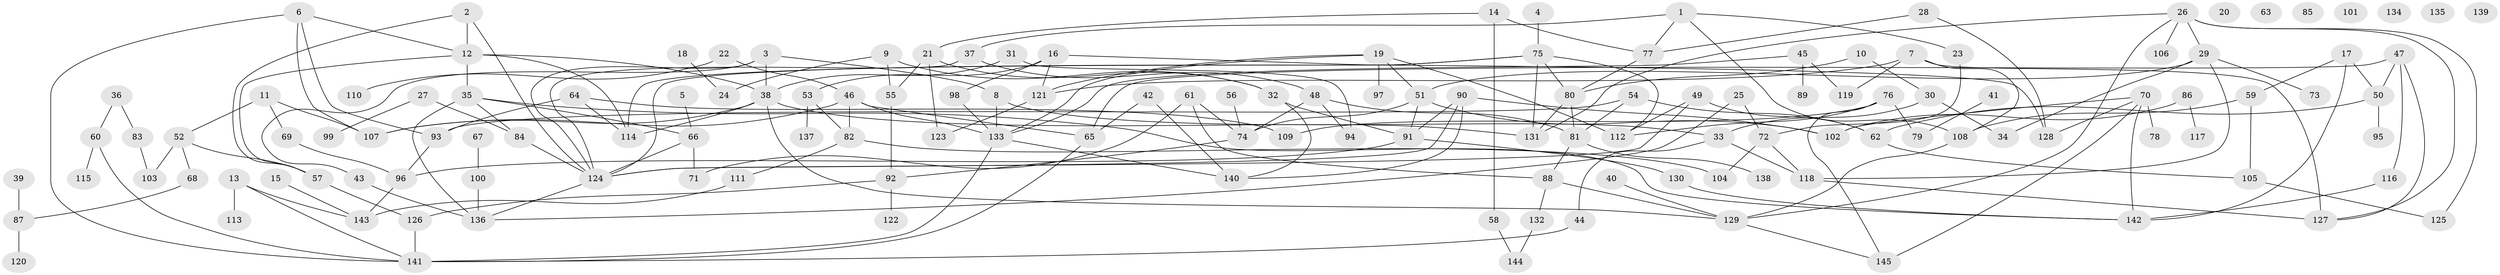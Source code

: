 // coarse degree distribution, {4: 0.1326530612244898, 6: 0.07142857142857142, 1: 0.21428571428571427, 5: 0.1326530612244898, 3: 0.10204081632653061, 8: 0.05102040816326531, 0: 0.07142857142857142, 2: 0.17346938775510204, 7: 0.04081632653061224, 10: 0.01020408163265306}
// Generated by graph-tools (version 1.1) at 2025/41/03/06/25 10:41:22]
// undirected, 145 vertices, 211 edges
graph export_dot {
graph [start="1"]
  node [color=gray90,style=filled];
  1;
  2;
  3;
  4;
  5;
  6;
  7;
  8;
  9;
  10;
  11;
  12;
  13;
  14;
  15;
  16;
  17;
  18;
  19;
  20;
  21;
  22;
  23;
  24;
  25;
  26;
  27;
  28;
  29;
  30;
  31;
  32;
  33;
  34;
  35;
  36;
  37;
  38;
  39;
  40;
  41;
  42;
  43;
  44;
  45;
  46;
  47;
  48;
  49;
  50;
  51;
  52;
  53;
  54;
  55;
  56;
  57;
  58;
  59;
  60;
  61;
  62;
  63;
  64;
  65;
  66;
  67;
  68;
  69;
  70;
  71;
  72;
  73;
  74;
  75;
  76;
  77;
  78;
  79;
  80;
  81;
  82;
  83;
  84;
  85;
  86;
  87;
  88;
  89;
  90;
  91;
  92;
  93;
  94;
  95;
  96;
  97;
  98;
  99;
  100;
  101;
  102;
  103;
  104;
  105;
  106;
  107;
  108;
  109;
  110;
  111;
  112;
  113;
  114;
  115;
  116;
  117;
  118;
  119;
  120;
  121;
  122;
  123;
  124;
  125;
  126;
  127;
  128;
  129;
  130;
  131;
  132;
  133;
  134;
  135;
  136;
  137;
  138;
  139;
  140;
  141;
  142;
  143;
  144;
  145;
  1 -- 23;
  1 -- 37;
  1 -- 77;
  1 -- 108;
  2 -- 12;
  2 -- 57;
  2 -- 124;
  3 -- 8;
  3 -- 38;
  3 -- 43;
  3 -- 124;
  4 -- 75;
  5 -- 66;
  6 -- 12;
  6 -- 93;
  6 -- 107;
  6 -- 141;
  7 -- 108;
  7 -- 119;
  7 -- 121;
  7 -- 127;
  8 -- 33;
  8 -- 133;
  9 -- 24;
  9 -- 32;
  9 -- 55;
  10 -- 30;
  10 -- 80;
  11 -- 52;
  11 -- 69;
  11 -- 107;
  12 -- 35;
  12 -- 38;
  12 -- 57;
  12 -- 114;
  13 -- 113;
  13 -- 141;
  13 -- 143;
  14 -- 21;
  14 -- 58;
  14 -- 77;
  15 -- 143;
  16 -- 53;
  16 -- 98;
  16 -- 121;
  16 -- 128;
  17 -- 50;
  17 -- 59;
  17 -- 142;
  18 -- 24;
  19 -- 51;
  19 -- 97;
  19 -- 112;
  19 -- 121;
  19 -- 133;
  21 -- 32;
  21 -- 55;
  21 -- 123;
  22 -- 46;
  22 -- 110;
  23 -- 72;
  25 -- 72;
  25 -- 136;
  26 -- 29;
  26 -- 106;
  26 -- 125;
  26 -- 127;
  26 -- 129;
  26 -- 131;
  27 -- 84;
  27 -- 99;
  28 -- 77;
  28 -- 128;
  29 -- 34;
  29 -- 51;
  29 -- 73;
  29 -- 118;
  30 -- 33;
  30 -- 34;
  31 -- 38;
  31 -- 94;
  32 -- 91;
  32 -- 140;
  33 -- 44;
  33 -- 118;
  35 -- 66;
  35 -- 84;
  35 -- 136;
  35 -- 142;
  36 -- 60;
  36 -- 83;
  37 -- 48;
  37 -- 124;
  38 -- 107;
  38 -- 114;
  38 -- 129;
  38 -- 131;
  39 -- 87;
  40 -- 129;
  41 -- 79;
  42 -- 65;
  42 -- 140;
  43 -- 136;
  44 -- 141;
  45 -- 89;
  45 -- 119;
  45 -- 133;
  46 -- 65;
  46 -- 82;
  46 -- 107;
  46 -- 133;
  47 -- 50;
  47 -- 65;
  47 -- 116;
  47 -- 127;
  48 -- 74;
  48 -- 81;
  48 -- 94;
  49 -- 62;
  49 -- 112;
  49 -- 124;
  50 -- 62;
  50 -- 95;
  51 -- 74;
  51 -- 91;
  51 -- 102;
  52 -- 57;
  52 -- 68;
  52 -- 103;
  53 -- 82;
  53 -- 137;
  54 -- 62;
  54 -- 81;
  54 -- 93;
  55 -- 92;
  56 -- 74;
  57 -- 126;
  58 -- 144;
  59 -- 105;
  59 -- 108;
  60 -- 115;
  60 -- 141;
  61 -- 71;
  61 -- 74;
  61 -- 88;
  62 -- 105;
  64 -- 93;
  64 -- 109;
  64 -- 114;
  65 -- 141;
  66 -- 71;
  66 -- 124;
  67 -- 100;
  68 -- 87;
  69 -- 96;
  70 -- 78;
  70 -- 102;
  70 -- 128;
  70 -- 142;
  70 -- 145;
  72 -- 104;
  72 -- 118;
  74 -- 92;
  75 -- 80;
  75 -- 112;
  75 -- 114;
  75 -- 124;
  75 -- 131;
  76 -- 79;
  76 -- 109;
  76 -- 112;
  76 -- 145;
  77 -- 80;
  80 -- 81;
  80 -- 131;
  81 -- 88;
  81 -- 138;
  82 -- 104;
  82 -- 111;
  83 -- 103;
  84 -- 124;
  86 -- 102;
  86 -- 117;
  87 -- 120;
  88 -- 129;
  88 -- 132;
  90 -- 91;
  90 -- 102;
  90 -- 124;
  90 -- 140;
  91 -- 96;
  91 -- 130;
  92 -- 122;
  92 -- 126;
  93 -- 96;
  96 -- 143;
  98 -- 133;
  100 -- 136;
  105 -- 125;
  108 -- 129;
  111 -- 143;
  116 -- 142;
  118 -- 127;
  121 -- 123;
  124 -- 136;
  126 -- 141;
  129 -- 145;
  130 -- 142;
  132 -- 144;
  133 -- 140;
  133 -- 141;
}
